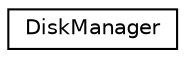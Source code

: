 digraph "Graphical Class Hierarchy"
{
  edge [fontname="Helvetica",fontsize="10",labelfontname="Helvetica",labelfontsize="10"];
  node [fontname="Helvetica",fontsize="10",shape=record];
  rankdir="LR";
  Node0 [label="DiskManager",height=0.2,width=0.4,color="black", fillcolor="white", style="filled",URL="$classDiskManager.html"];
}
